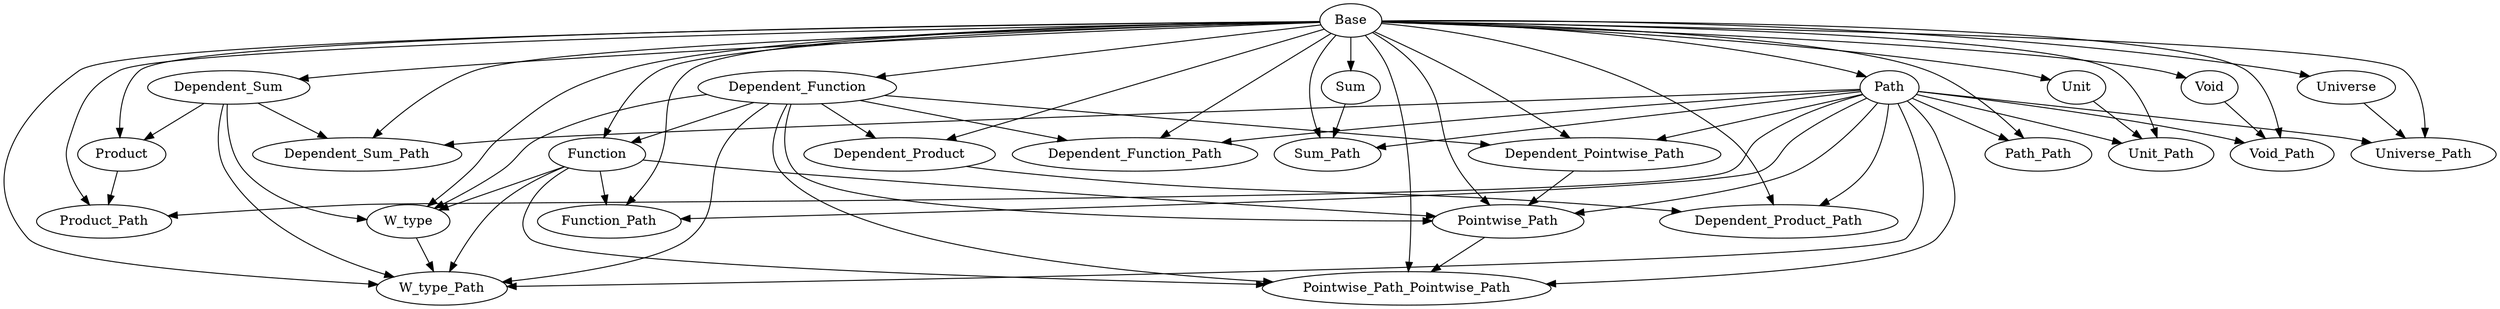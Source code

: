 digraph Dependencies {
  # Base
  # Dependent_Function
  "Base" -> "Dependent_Function";
  # Function
  "Base" -> "Function";
  "Dependent_Function" -> "Function";
  # Dependent_Product
  "Base" -> "Dependent_Product";
  "Dependent_Function" -> "Dependent_Product";
  # Dependent_Sum
  "Base" -> "Dependent_Sum";
  # Product
  "Base" -> "Product";
  "Dependent_Sum" -> "Product";
  # Sum
  "Base" -> "Sum";
  # Unit
  "Base" -> "Unit";
  # Void
  "Base" -> "Void";
  # W_type
  "Base" -> "W_type";
  "Dependent_Function" -> "W_type";
  "Function" -> "W_type";
  "Dependent_Sum" -> "W_type";
  # Universe
  "Base" -> "Universe";
  # Path
  "Base" -> "Path";
  # Dependent_Function_Path
  "Base" -> "Dependent_Function_Path";
  "Dependent_Function" -> "Dependent_Function_Path";
  "Path" -> "Dependent_Function_Path";
  # Function_Path
  "Base" -> "Function_Path";
  "Function" -> "Function_Path";
  "Path" -> "Function_Path";
  # Dependent_Product_Path
  "Base" -> "Dependent_Product_Path";
  "Dependent_Product" -> "Dependent_Product_Path";
  "Path" -> "Dependent_Product_Path";
  # Dependent_Sum_Path
  "Base" -> "Dependent_Sum_Path";
  "Dependent_Sum" -> "Dependent_Sum_Path";
  "Path" -> "Dependent_Sum_Path";
  # Product_Path
  "Base" -> "Product_Path";
  "Product" -> "Product_Path";
  "Path" -> "Product_Path";
  # Sum_Path
  "Base" -> "Sum_Path";
  "Sum" -> "Sum_Path";
  "Path" -> "Sum_Path";
  # Unit_Path
  "Base" -> "Unit_Path";
  "Unit" -> "Unit_Path";
  "Path" -> "Unit_Path";
  # Void_Path
  "Base" -> "Void_Path";
  "Void" -> "Void_Path";
  "Path" -> "Void_Path";
  # W_type_Path
  "Base" -> "W_type_Path";
  "Dependent_Function" -> "W_type_Path";
  "Function" -> "W_type_Path";
  "Dependent_Sum" -> "W_type_Path";
  "W_type" -> "W_type_Path";
  "Path" -> "W_type_Path";
  # Universe_Path
  "Base" -> "Universe_Path";
  "Universe" -> "Universe_Path";
  "Path" -> "Universe_Path";
  # Path_Path
  "Base" -> "Path_Path";
  "Path" -> "Path_Path";
  # Dependent_Pointwise_Path
  "Base" -> "Dependent_Pointwise_Path";
  "Dependent_Function" -> "Dependent_Pointwise_Path";
  "Path" -> "Dependent_Pointwise_Path";
  # Pointwise_Path
  "Base" -> "Pointwise_Path";
  "Dependent_Function" -> "Pointwise_Path";
  "Function" -> "Pointwise_Path";
  "Path" -> "Pointwise_Path";
  "Dependent_Pointwise_Path" -> "Pointwise_Path";
  # Pointwise_Path_Pointwise_Path
  "Base" -> "Pointwise_Path_Pointwise_Path";
  "Dependent_Function" -> "Pointwise_Path_Pointwise_Path";
  "Function" -> "Pointwise_Path_Pointwise_Path";
  "Path" -> "Pointwise_Path_Pointwise_Path";
  "Pointwise_Path" -> "Pointwise_Path_Pointwise_Path";
}
